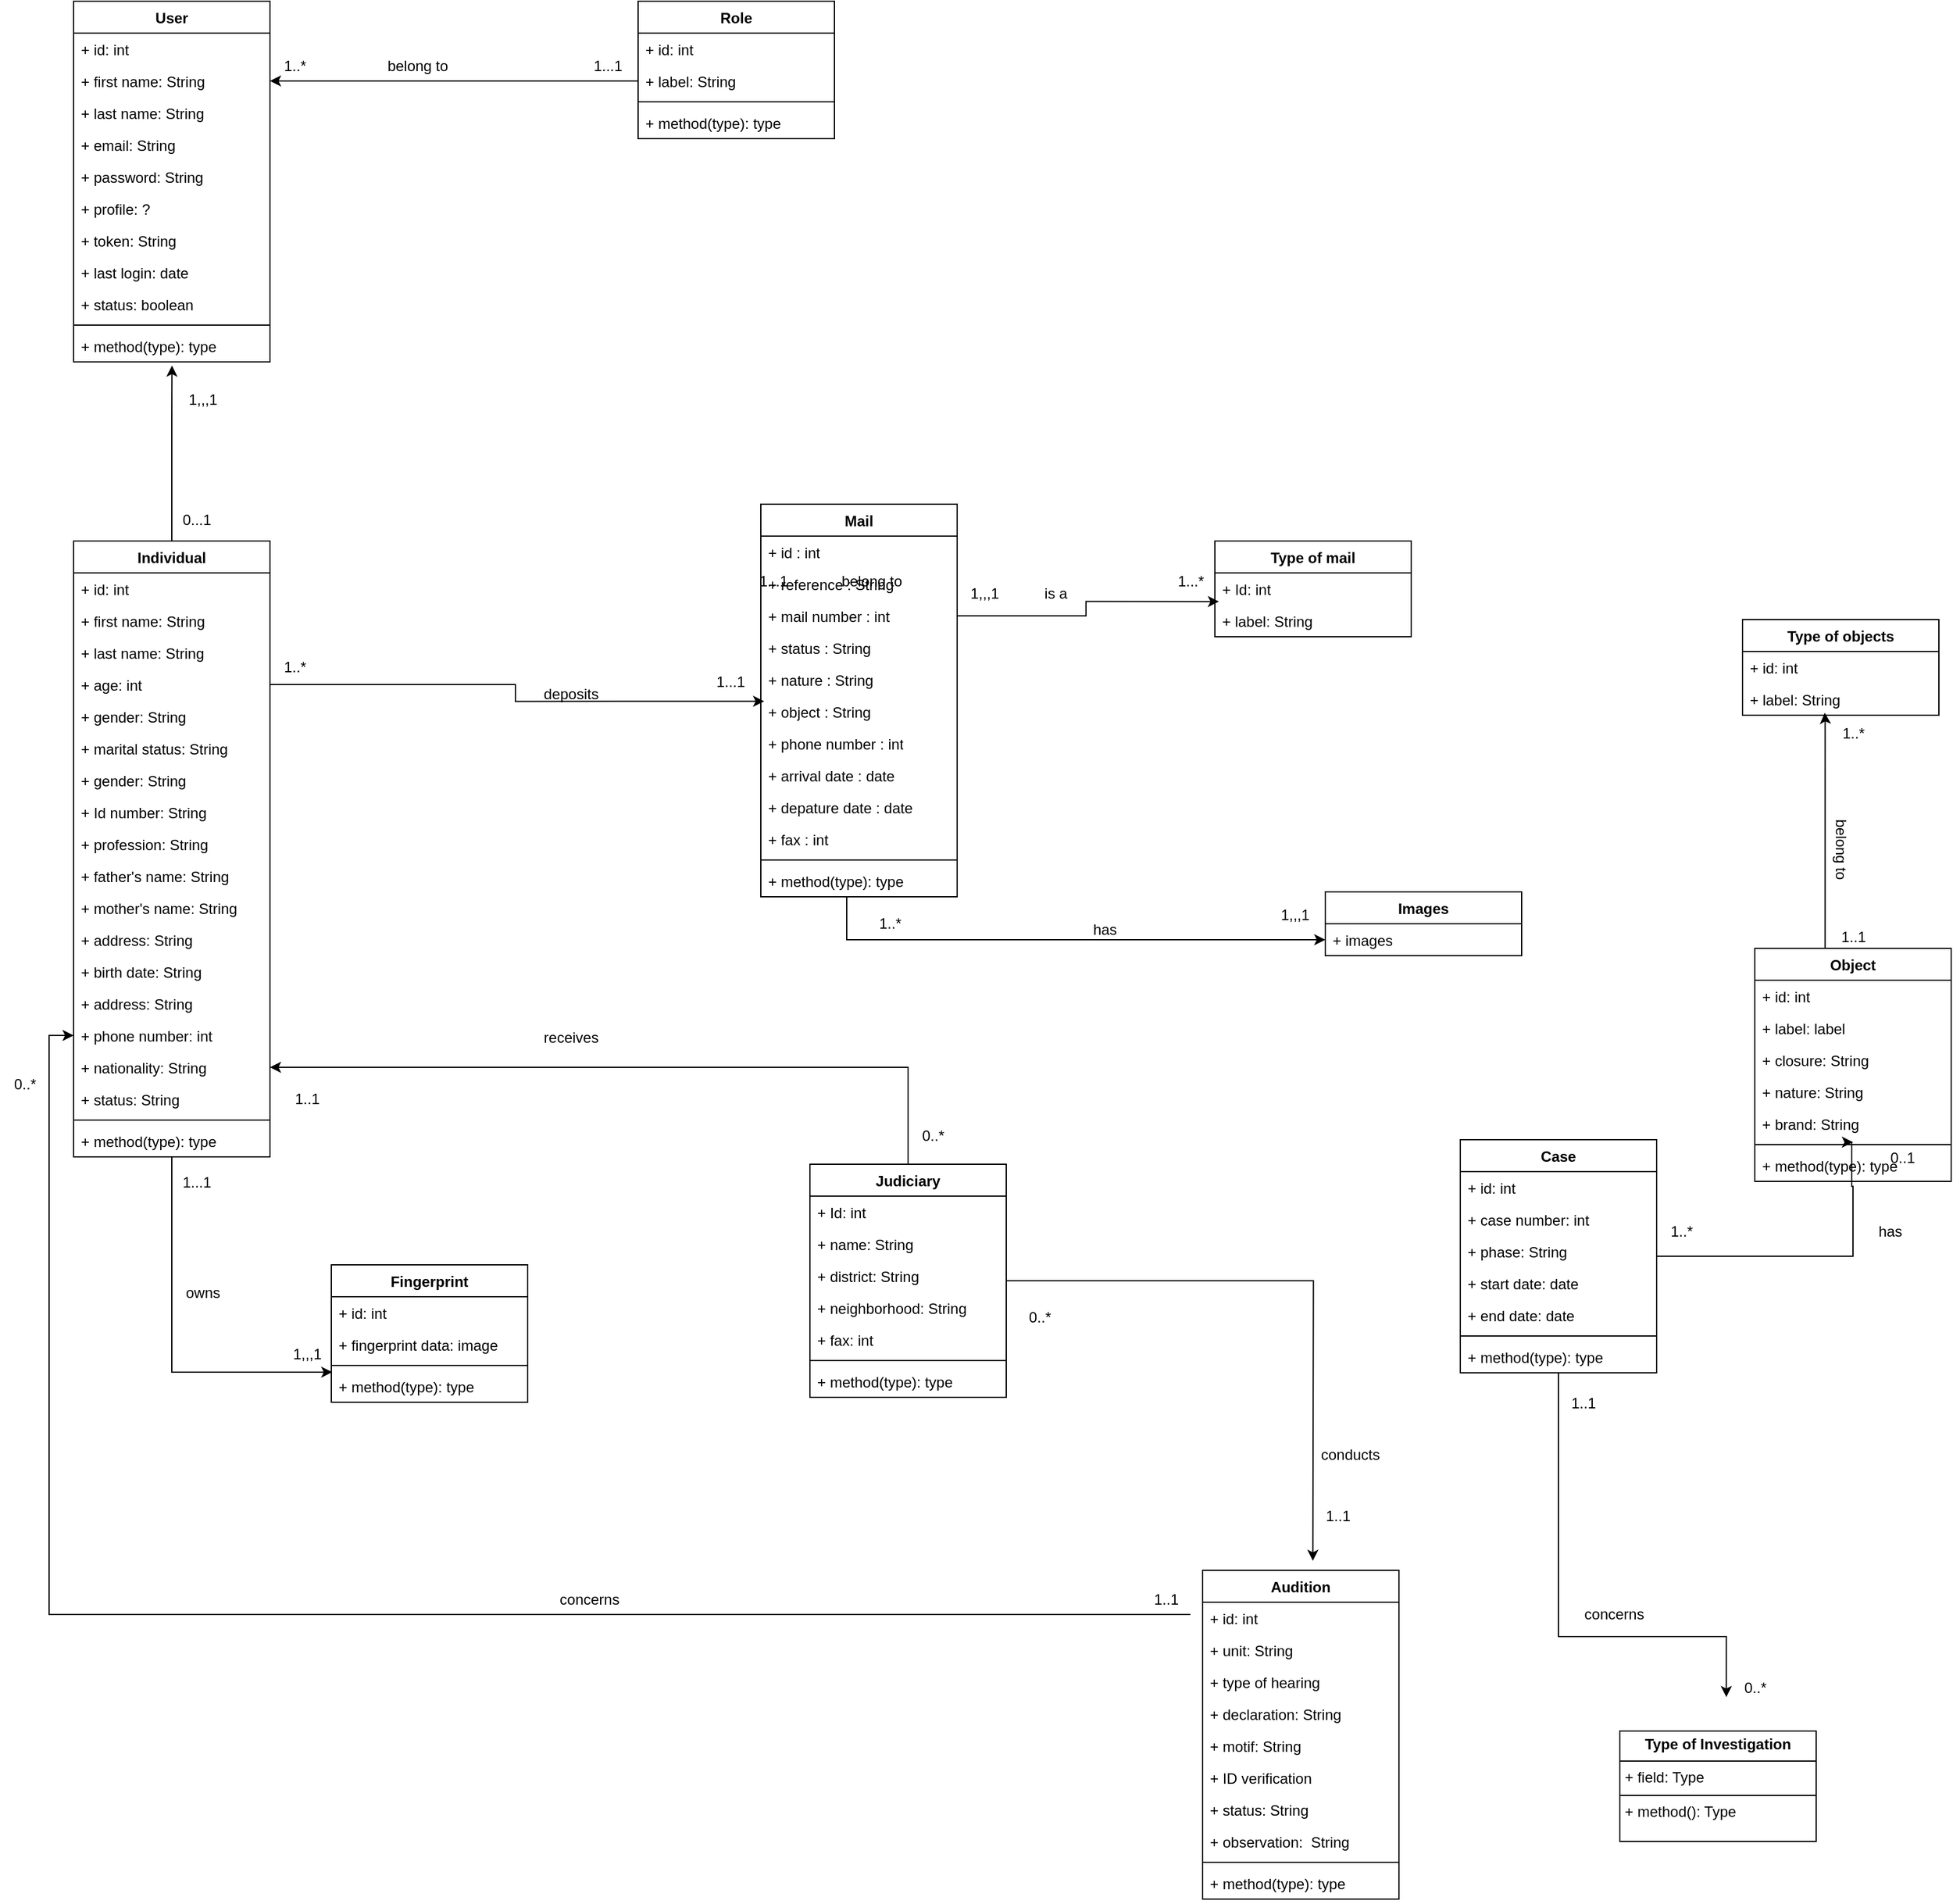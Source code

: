 <mxfile version="24.6.4" type="github" pages="2">
  <diagram name="Classdigram" id="vn9K8ugdKK19ClH5_ukw">
    <mxGraphModel dx="459" dy="1705" grid="1" gridSize="10" guides="1" tooltips="1" connect="1" arrows="1" fold="1" page="1" pageScale="1" pageWidth="827" pageHeight="1169" math="0" shadow="0">
      <root>
        <mxCell id="0" />
        <mxCell id="1" parent="0" />
        <mxCell id="R2N7xP3j_3x28MJ2ADYX-1" value="User" style="swimlane;fontStyle=1;align=center;verticalAlign=top;childLayout=stackLayout;horizontal=1;startSize=26;horizontalStack=0;resizeParent=1;resizeParentMax=0;resizeLast=0;collapsible=1;marginBottom=0;whiteSpace=wrap;html=1;" parent="1" vertex="1">
          <mxGeometry x="60" y="-110" width="160" height="294" as="geometry" />
        </mxCell>
        <mxCell id="R2N7xP3j_3x28MJ2ADYX-2" value="+ id: int" style="text;strokeColor=none;fillColor=none;align=left;verticalAlign=top;spacingLeft=4;spacingRight=4;overflow=hidden;rotatable=0;points=[[0,0.5],[1,0.5]];portConstraint=eastwest;whiteSpace=wrap;html=1;" parent="R2N7xP3j_3x28MJ2ADYX-1" vertex="1">
          <mxGeometry y="26" width="160" height="26" as="geometry" />
        </mxCell>
        <mxCell id="R2N7xP3j_3x28MJ2ADYX-14" value="+ first name: String" style="text;strokeColor=none;fillColor=none;align=left;verticalAlign=top;spacingLeft=4;spacingRight=4;overflow=hidden;rotatable=0;points=[[0,0.5],[1,0.5]];portConstraint=eastwest;whiteSpace=wrap;html=1;" parent="R2N7xP3j_3x28MJ2ADYX-1" vertex="1">
          <mxGeometry y="52" width="160" height="26" as="geometry" />
        </mxCell>
        <mxCell id="R2N7xP3j_3x28MJ2ADYX-13" value="+ last name: String" style="text;strokeColor=none;fillColor=none;align=left;verticalAlign=top;spacingLeft=4;spacingRight=4;overflow=hidden;rotatable=0;points=[[0,0.5],[1,0.5]];portConstraint=eastwest;whiteSpace=wrap;html=1;" parent="R2N7xP3j_3x28MJ2ADYX-1" vertex="1">
          <mxGeometry y="78" width="160" height="26" as="geometry" />
        </mxCell>
        <mxCell id="R2N7xP3j_3x28MJ2ADYX-17" value="+ email: String" style="text;strokeColor=none;fillColor=none;align=left;verticalAlign=top;spacingLeft=4;spacingRight=4;overflow=hidden;rotatable=0;points=[[0,0.5],[1,0.5]];portConstraint=eastwest;whiteSpace=wrap;html=1;" parent="R2N7xP3j_3x28MJ2ADYX-1" vertex="1">
          <mxGeometry y="104" width="160" height="26" as="geometry" />
        </mxCell>
        <mxCell id="R2N7xP3j_3x28MJ2ADYX-16" value="+ password: String" style="text;strokeColor=none;fillColor=none;align=left;verticalAlign=top;spacingLeft=4;spacingRight=4;overflow=hidden;rotatable=0;points=[[0,0.5],[1,0.5]];portConstraint=eastwest;whiteSpace=wrap;html=1;" parent="R2N7xP3j_3x28MJ2ADYX-1" vertex="1">
          <mxGeometry y="130" width="160" height="26" as="geometry" />
        </mxCell>
        <mxCell id="R2N7xP3j_3x28MJ2ADYX-15" value="+ profile: ?" style="text;strokeColor=none;fillColor=none;align=left;verticalAlign=top;spacingLeft=4;spacingRight=4;overflow=hidden;rotatable=0;points=[[0,0.5],[1,0.5]];portConstraint=eastwest;whiteSpace=wrap;html=1;" parent="R2N7xP3j_3x28MJ2ADYX-1" vertex="1">
          <mxGeometry y="156" width="160" height="26" as="geometry" />
        </mxCell>
        <mxCell id="R2N7xP3j_3x28MJ2ADYX-18" value="+ token: String" style="text;strokeColor=none;fillColor=none;align=left;verticalAlign=top;spacingLeft=4;spacingRight=4;overflow=hidden;rotatable=0;points=[[0,0.5],[1,0.5]];portConstraint=eastwest;whiteSpace=wrap;html=1;" parent="R2N7xP3j_3x28MJ2ADYX-1" vertex="1">
          <mxGeometry y="182" width="160" height="26" as="geometry" />
        </mxCell>
        <mxCell id="R2N7xP3j_3x28MJ2ADYX-20" value="+ last login: date" style="text;strokeColor=none;fillColor=none;align=left;verticalAlign=top;spacingLeft=4;spacingRight=4;overflow=hidden;rotatable=0;points=[[0,0.5],[1,0.5]];portConstraint=eastwest;whiteSpace=wrap;html=1;" parent="R2N7xP3j_3x28MJ2ADYX-1" vertex="1">
          <mxGeometry y="208" width="160" height="26" as="geometry" />
        </mxCell>
        <mxCell id="R2N7xP3j_3x28MJ2ADYX-19" value="+ status: boolean" style="text;strokeColor=none;fillColor=none;align=left;verticalAlign=top;spacingLeft=4;spacingRight=4;overflow=hidden;rotatable=0;points=[[0,0.5],[1,0.5]];portConstraint=eastwest;whiteSpace=wrap;html=1;" parent="R2N7xP3j_3x28MJ2ADYX-1" vertex="1">
          <mxGeometry y="234" width="160" height="26" as="geometry" />
        </mxCell>
        <mxCell id="R2N7xP3j_3x28MJ2ADYX-3" value="" style="line;strokeWidth=1;fillColor=none;align=left;verticalAlign=middle;spacingTop=-1;spacingLeft=3;spacingRight=3;rotatable=0;labelPosition=right;points=[];portConstraint=eastwest;strokeColor=inherit;" parent="R2N7xP3j_3x28MJ2ADYX-1" vertex="1">
          <mxGeometry y="260" width="160" height="8" as="geometry" />
        </mxCell>
        <mxCell id="R2N7xP3j_3x28MJ2ADYX-4" value="+ method(type): type" style="text;strokeColor=none;fillColor=none;align=left;verticalAlign=top;spacingLeft=4;spacingRight=4;overflow=hidden;rotatable=0;points=[[0,0.5],[1,0.5]];portConstraint=eastwest;whiteSpace=wrap;html=1;" parent="R2N7xP3j_3x28MJ2ADYX-1" vertex="1">
          <mxGeometry y="268" width="160" height="26" as="geometry" />
        </mxCell>
        <mxCell id="R2N7xP3j_3x28MJ2ADYX-5" value="Role" style="swimlane;fontStyle=1;align=center;verticalAlign=top;childLayout=stackLayout;horizontal=1;startSize=26;horizontalStack=0;resizeParent=1;resizeParentMax=0;resizeLast=0;collapsible=1;marginBottom=0;whiteSpace=wrap;html=1;" parent="1" vertex="1">
          <mxGeometry x="520" y="-110" width="160" height="112" as="geometry" />
        </mxCell>
        <mxCell id="R2N7xP3j_3x28MJ2ADYX-21" value="+ id: int" style="text;strokeColor=none;fillColor=none;align=left;verticalAlign=top;spacingLeft=4;spacingRight=4;overflow=hidden;rotatable=0;points=[[0,0.5],[1,0.5]];portConstraint=eastwest;whiteSpace=wrap;html=1;" parent="R2N7xP3j_3x28MJ2ADYX-5" vertex="1">
          <mxGeometry y="26" width="160" height="26" as="geometry" />
        </mxCell>
        <mxCell id="R2N7xP3j_3x28MJ2ADYX-6" value="+ label: String" style="text;strokeColor=none;fillColor=none;align=left;verticalAlign=top;spacingLeft=4;spacingRight=4;overflow=hidden;rotatable=0;points=[[0,0.5],[1,0.5]];portConstraint=eastwest;whiteSpace=wrap;html=1;" parent="R2N7xP3j_3x28MJ2ADYX-5" vertex="1">
          <mxGeometry y="52" width="160" height="26" as="geometry" />
        </mxCell>
        <mxCell id="R2N7xP3j_3x28MJ2ADYX-7" value="" style="line;strokeWidth=1;fillColor=none;align=left;verticalAlign=middle;spacingTop=-1;spacingLeft=3;spacingRight=3;rotatable=0;labelPosition=right;points=[];portConstraint=eastwest;strokeColor=inherit;" parent="R2N7xP3j_3x28MJ2ADYX-5" vertex="1">
          <mxGeometry y="78" width="160" height="8" as="geometry" />
        </mxCell>
        <mxCell id="R2N7xP3j_3x28MJ2ADYX-8" value="+ method(type): type" style="text;strokeColor=none;fillColor=none;align=left;verticalAlign=top;spacingLeft=4;spacingRight=4;overflow=hidden;rotatable=0;points=[[0,0.5],[1,0.5]];portConstraint=eastwest;whiteSpace=wrap;html=1;" parent="R2N7xP3j_3x28MJ2ADYX-5" vertex="1">
          <mxGeometry y="86" width="160" height="26" as="geometry" />
        </mxCell>
        <mxCell id="R2N7xP3j_3x28MJ2ADYX-9" value="Individual&lt;div&gt;&lt;br&gt;&lt;/div&gt;" style="swimlane;fontStyle=1;align=center;verticalAlign=top;childLayout=stackLayout;horizontal=1;startSize=26;horizontalStack=0;resizeParent=1;resizeParentMax=0;resizeLast=0;collapsible=1;marginBottom=0;whiteSpace=wrap;html=1;" parent="1" vertex="1">
          <mxGeometry x="60" y="330" width="160" height="502" as="geometry" />
        </mxCell>
        <mxCell id="R2N7xP3j_3x28MJ2ADYX-10" value="+ id: int" style="text;strokeColor=none;fillColor=none;align=left;verticalAlign=top;spacingLeft=4;spacingRight=4;overflow=hidden;rotatable=0;points=[[0,0.5],[1,0.5]];portConstraint=eastwest;whiteSpace=wrap;html=1;" parent="R2N7xP3j_3x28MJ2ADYX-9" vertex="1">
          <mxGeometry y="26" width="160" height="26" as="geometry" />
        </mxCell>
        <mxCell id="R2N7xP3j_3x28MJ2ADYX-27" value="+ first name: String" style="text;strokeColor=none;fillColor=none;align=left;verticalAlign=top;spacingLeft=4;spacingRight=4;overflow=hidden;rotatable=0;points=[[0,0.5],[1,0.5]];portConstraint=eastwest;whiteSpace=wrap;html=1;" parent="R2N7xP3j_3x28MJ2ADYX-9" vertex="1">
          <mxGeometry y="52" width="160" height="26" as="geometry" />
        </mxCell>
        <mxCell id="R2N7xP3j_3x28MJ2ADYX-26" value="+ last name: String" style="text;strokeColor=none;fillColor=none;align=left;verticalAlign=top;spacingLeft=4;spacingRight=4;overflow=hidden;rotatable=0;points=[[0,0.5],[1,0.5]];portConstraint=eastwest;whiteSpace=wrap;html=1;" parent="R2N7xP3j_3x28MJ2ADYX-9" vertex="1">
          <mxGeometry y="78" width="160" height="26" as="geometry" />
        </mxCell>
        <mxCell id="R2N7xP3j_3x28MJ2ADYX-30" value="+ age: int" style="text;strokeColor=none;fillColor=none;align=left;verticalAlign=top;spacingLeft=4;spacingRight=4;overflow=hidden;rotatable=0;points=[[0,0.5],[1,0.5]];portConstraint=eastwest;whiteSpace=wrap;html=1;" parent="R2N7xP3j_3x28MJ2ADYX-9" vertex="1">
          <mxGeometry y="104" width="160" height="26" as="geometry" />
        </mxCell>
        <mxCell id="R2N7xP3j_3x28MJ2ADYX-28" value="+ gender: String" style="text;strokeColor=none;fillColor=none;align=left;verticalAlign=top;spacingLeft=4;spacingRight=4;overflow=hidden;rotatable=0;points=[[0,0.5],[1,0.5]];portConstraint=eastwest;whiteSpace=wrap;html=1;" parent="R2N7xP3j_3x28MJ2ADYX-9" vertex="1">
          <mxGeometry y="130" width="160" height="26" as="geometry" />
        </mxCell>
        <mxCell id="R2N7xP3j_3x28MJ2ADYX-29" value="+ marital status: String" style="text;strokeColor=none;fillColor=none;align=left;verticalAlign=top;spacingLeft=4;spacingRight=4;overflow=hidden;rotatable=0;points=[[0,0.5],[1,0.5]];portConstraint=eastwest;whiteSpace=wrap;html=1;" parent="R2N7xP3j_3x28MJ2ADYX-9" vertex="1">
          <mxGeometry y="156" width="160" height="26" as="geometry" />
        </mxCell>
        <mxCell id="R2N7xP3j_3x28MJ2ADYX-32" value="+ gender: String" style="text;strokeColor=none;fillColor=none;align=left;verticalAlign=top;spacingLeft=4;spacingRight=4;overflow=hidden;rotatable=0;points=[[0,0.5],[1,0.5]];portConstraint=eastwest;whiteSpace=wrap;html=1;" parent="R2N7xP3j_3x28MJ2ADYX-9" vertex="1">
          <mxGeometry y="182" width="160" height="26" as="geometry" />
        </mxCell>
        <mxCell id="R2N7xP3j_3x28MJ2ADYX-33" value="+ Id number: String" style="text;strokeColor=none;fillColor=none;align=left;verticalAlign=top;spacingLeft=4;spacingRight=4;overflow=hidden;rotatable=0;points=[[0,0.5],[1,0.5]];portConstraint=eastwest;whiteSpace=wrap;html=1;" parent="R2N7xP3j_3x28MJ2ADYX-9" vertex="1">
          <mxGeometry y="208" width="160" height="26" as="geometry" />
        </mxCell>
        <mxCell id="R2N7xP3j_3x28MJ2ADYX-31" value="+ profession: String" style="text;strokeColor=none;fillColor=none;align=left;verticalAlign=top;spacingLeft=4;spacingRight=4;overflow=hidden;rotatable=0;points=[[0,0.5],[1,0.5]];portConstraint=eastwest;whiteSpace=wrap;html=1;" parent="R2N7xP3j_3x28MJ2ADYX-9" vertex="1">
          <mxGeometry y="234" width="160" height="26" as="geometry" />
        </mxCell>
        <mxCell id="R2N7xP3j_3x28MJ2ADYX-34" value="+ father&#39;s name: String" style="text;strokeColor=none;fillColor=none;align=left;verticalAlign=top;spacingLeft=4;spacingRight=4;overflow=hidden;rotatable=0;points=[[0,0.5],[1,0.5]];portConstraint=eastwest;whiteSpace=wrap;html=1;" parent="R2N7xP3j_3x28MJ2ADYX-9" vertex="1">
          <mxGeometry y="260" width="160" height="26" as="geometry" />
        </mxCell>
        <mxCell id="R2N7xP3j_3x28MJ2ADYX-38" value="+ mother&#39;s name: String" style="text;strokeColor=none;fillColor=none;align=left;verticalAlign=top;spacingLeft=4;spacingRight=4;overflow=hidden;rotatable=0;points=[[0,0.5],[1,0.5]];portConstraint=eastwest;whiteSpace=wrap;html=1;" parent="R2N7xP3j_3x28MJ2ADYX-9" vertex="1">
          <mxGeometry y="286" width="160" height="26" as="geometry" />
        </mxCell>
        <mxCell id="R2N7xP3j_3x28MJ2ADYX-37" value="+ address: String" style="text;strokeColor=none;fillColor=none;align=left;verticalAlign=top;spacingLeft=4;spacingRight=4;overflow=hidden;rotatable=0;points=[[0,0.5],[1,0.5]];portConstraint=eastwest;whiteSpace=wrap;html=1;" parent="R2N7xP3j_3x28MJ2ADYX-9" vertex="1">
          <mxGeometry y="312" width="160" height="26" as="geometry" />
        </mxCell>
        <mxCell id="R2N7xP3j_3x28MJ2ADYX-36" value="+ birth date: String" style="text;strokeColor=none;fillColor=none;align=left;verticalAlign=top;spacingLeft=4;spacingRight=4;overflow=hidden;rotatable=0;points=[[0,0.5],[1,0.5]];portConstraint=eastwest;whiteSpace=wrap;html=1;" parent="R2N7xP3j_3x28MJ2ADYX-9" vertex="1">
          <mxGeometry y="338" width="160" height="26" as="geometry" />
        </mxCell>
        <mxCell id="R2N7xP3j_3x28MJ2ADYX-40" value="+ address: String" style="text;strokeColor=none;fillColor=none;align=left;verticalAlign=top;spacingLeft=4;spacingRight=4;overflow=hidden;rotatable=0;points=[[0,0.5],[1,0.5]];portConstraint=eastwest;whiteSpace=wrap;html=1;" parent="R2N7xP3j_3x28MJ2ADYX-9" vertex="1">
          <mxGeometry y="364" width="160" height="26" as="geometry" />
        </mxCell>
        <mxCell id="R2N7xP3j_3x28MJ2ADYX-41" value="+ phone number: int" style="text;strokeColor=none;fillColor=none;align=left;verticalAlign=top;spacingLeft=4;spacingRight=4;overflow=hidden;rotatable=0;points=[[0,0.5],[1,0.5]];portConstraint=eastwest;whiteSpace=wrap;html=1;" parent="R2N7xP3j_3x28MJ2ADYX-9" vertex="1">
          <mxGeometry y="390" width="160" height="26" as="geometry" />
        </mxCell>
        <mxCell id="R2N7xP3j_3x28MJ2ADYX-39" value="+ nationality: String" style="text;strokeColor=none;fillColor=none;align=left;verticalAlign=top;spacingLeft=4;spacingRight=4;overflow=hidden;rotatable=0;points=[[0,0.5],[1,0.5]];portConstraint=eastwest;whiteSpace=wrap;html=1;" parent="R2N7xP3j_3x28MJ2ADYX-9" vertex="1">
          <mxGeometry y="416" width="160" height="26" as="geometry" />
        </mxCell>
        <mxCell id="R2N7xP3j_3x28MJ2ADYX-35" value="+ status: String" style="text;strokeColor=none;fillColor=none;align=left;verticalAlign=top;spacingLeft=4;spacingRight=4;overflow=hidden;rotatable=0;points=[[0,0.5],[1,0.5]];portConstraint=eastwest;whiteSpace=wrap;html=1;" parent="R2N7xP3j_3x28MJ2ADYX-9" vertex="1">
          <mxGeometry y="442" width="160" height="26" as="geometry" />
        </mxCell>
        <mxCell id="R2N7xP3j_3x28MJ2ADYX-11" value="" style="line;strokeWidth=1;fillColor=none;align=left;verticalAlign=middle;spacingTop=-1;spacingLeft=3;spacingRight=3;rotatable=0;labelPosition=right;points=[];portConstraint=eastwest;strokeColor=inherit;" parent="R2N7xP3j_3x28MJ2ADYX-9" vertex="1">
          <mxGeometry y="468" width="160" height="8" as="geometry" />
        </mxCell>
        <mxCell id="R2N7xP3j_3x28MJ2ADYX-12" value="+ method(type): type" style="text;strokeColor=none;fillColor=none;align=left;verticalAlign=top;spacingLeft=4;spacingRight=4;overflow=hidden;rotatable=0;points=[[0,0.5],[1,0.5]];portConstraint=eastwest;whiteSpace=wrap;html=1;" parent="R2N7xP3j_3x28MJ2ADYX-9" vertex="1">
          <mxGeometry y="476" width="160" height="26" as="geometry" />
        </mxCell>
        <mxCell id="R2N7xP3j_3x28MJ2ADYX-22" style="edgeStyle=orthogonalEdgeStyle;rounded=0;orthogonalLoop=1;jettySize=auto;html=1;" parent="1" source="R2N7xP3j_3x28MJ2ADYX-6" target="R2N7xP3j_3x28MJ2ADYX-14" edge="1">
          <mxGeometry relative="1" as="geometry">
            <mxPoint x="230" y="-47" as="targetPoint" />
          </mxGeometry>
        </mxCell>
        <mxCell id="R2N7xP3j_3x28MJ2ADYX-23" value="1..*" style="text;html=1;align=center;verticalAlign=middle;resizable=0;points=[];autosize=1;strokeColor=none;fillColor=none;" parent="1" vertex="1">
          <mxGeometry x="220" y="-72" width="40" height="30" as="geometry" />
        </mxCell>
        <mxCell id="R2N7xP3j_3x28MJ2ADYX-24" value="1...1" style="text;html=1;align=center;verticalAlign=middle;resizable=0;points=[];autosize=1;strokeColor=none;fillColor=none;" parent="1" vertex="1">
          <mxGeometry x="470" y="-72" width="50" height="30" as="geometry" />
        </mxCell>
        <mxCell id="R2N7xP3j_3x28MJ2ADYX-42" value="Fingerprint" style="swimlane;fontStyle=1;align=center;verticalAlign=top;childLayout=stackLayout;horizontal=1;startSize=26;horizontalStack=0;resizeParent=1;resizeParentMax=0;resizeLast=0;collapsible=1;marginBottom=0;whiteSpace=wrap;html=1;" parent="1" vertex="1">
          <mxGeometry x="270" y="920" width="160" height="112" as="geometry" />
        </mxCell>
        <mxCell id="R2N7xP3j_3x28MJ2ADYX-43" value="+ id: int" style="text;strokeColor=none;fillColor=none;align=left;verticalAlign=top;spacingLeft=4;spacingRight=4;overflow=hidden;rotatable=0;points=[[0,0.5],[1,0.5]];portConstraint=eastwest;whiteSpace=wrap;html=1;" parent="R2N7xP3j_3x28MJ2ADYX-42" vertex="1">
          <mxGeometry y="26" width="160" height="26" as="geometry" />
        </mxCell>
        <mxCell id="R2N7xP3j_3x28MJ2ADYX-50" value="+ fingerprint data: image&amp;nbsp;" style="text;strokeColor=none;fillColor=none;align=left;verticalAlign=top;spacingLeft=4;spacingRight=4;overflow=hidden;rotatable=0;points=[[0,0.5],[1,0.5]];portConstraint=eastwest;whiteSpace=wrap;html=1;" parent="R2N7xP3j_3x28MJ2ADYX-42" vertex="1">
          <mxGeometry y="52" width="160" height="26" as="geometry" />
        </mxCell>
        <mxCell id="R2N7xP3j_3x28MJ2ADYX-44" value="" style="line;strokeWidth=1;fillColor=none;align=left;verticalAlign=middle;spacingTop=-1;spacingLeft=3;spacingRight=3;rotatable=0;labelPosition=right;points=[];portConstraint=eastwest;strokeColor=inherit;" parent="R2N7xP3j_3x28MJ2ADYX-42" vertex="1">
          <mxGeometry y="78" width="160" height="8" as="geometry" />
        </mxCell>
        <mxCell id="R2N7xP3j_3x28MJ2ADYX-45" value="+ method(type): type" style="text;strokeColor=none;fillColor=none;align=left;verticalAlign=top;spacingLeft=4;spacingRight=4;overflow=hidden;rotatable=0;points=[[0,0.5],[1,0.5]];portConstraint=eastwest;whiteSpace=wrap;html=1;" parent="R2N7xP3j_3x28MJ2ADYX-42" vertex="1">
          <mxGeometry y="86" width="160" height="26" as="geometry" />
        </mxCell>
        <mxCell id="R2N7xP3j_3x28MJ2ADYX-46" value="Type of mail" style="swimlane;fontStyle=1;align=center;verticalAlign=top;childLayout=stackLayout;horizontal=1;startSize=26;horizontalStack=0;resizeParent=1;resizeParentMax=0;resizeLast=0;collapsible=1;marginBottom=0;whiteSpace=wrap;html=1;" parent="1" vertex="1">
          <mxGeometry x="990" y="330" width="160" height="78" as="geometry" />
        </mxCell>
        <mxCell id="R2N7xP3j_3x28MJ2ADYX-47" value="+ Id: int" style="text;strokeColor=none;fillColor=none;align=left;verticalAlign=top;spacingLeft=4;spacingRight=4;overflow=hidden;rotatable=0;points=[[0,0.5],[1,0.5]];portConstraint=eastwest;whiteSpace=wrap;html=1;" parent="R2N7xP3j_3x28MJ2ADYX-46" vertex="1">
          <mxGeometry y="26" width="160" height="26" as="geometry" />
        </mxCell>
        <mxCell id="R2N7xP3j_3x28MJ2ADYX-51" value="+ label: String" style="text;strokeColor=none;fillColor=none;align=left;verticalAlign=top;spacingLeft=4;spacingRight=4;overflow=hidden;rotatable=0;points=[[0,0.5],[1,0.5]];portConstraint=eastwest;whiteSpace=wrap;html=1;" parent="R2N7xP3j_3x28MJ2ADYX-46" vertex="1">
          <mxGeometry y="52" width="160" height="26" as="geometry" />
        </mxCell>
        <mxCell id="-MBzmFut7ocBN49-wd0r-25" style="edgeStyle=orthogonalEdgeStyle;rounded=0;orthogonalLoop=1;jettySize=auto;html=1;entryX=1;entryY=0.5;entryDx=0;entryDy=0;" edge="1" parent="1" source="R2N7xP3j_3x28MJ2ADYX-52" target="R2N7xP3j_3x28MJ2ADYX-39">
          <mxGeometry relative="1" as="geometry" />
        </mxCell>
        <mxCell id="R2N7xP3j_3x28MJ2ADYX-52" value="Judiciary" style="swimlane;fontStyle=1;align=center;verticalAlign=top;childLayout=stackLayout;horizontal=1;startSize=26;horizontalStack=0;resizeParent=1;resizeParentMax=0;resizeLast=0;collapsible=1;marginBottom=0;whiteSpace=wrap;html=1;" parent="1" vertex="1">
          <mxGeometry x="660" y="838" width="160" height="190" as="geometry" />
        </mxCell>
        <mxCell id="R2N7xP3j_3x28MJ2ADYX-56" value="+ Id: int" style="text;strokeColor=none;fillColor=none;align=left;verticalAlign=top;spacingLeft=4;spacingRight=4;overflow=hidden;rotatable=0;points=[[0,0.5],[1,0.5]];portConstraint=eastwest;whiteSpace=wrap;html=1;" parent="R2N7xP3j_3x28MJ2ADYX-52" vertex="1">
          <mxGeometry y="26" width="160" height="26" as="geometry" />
        </mxCell>
        <mxCell id="R2N7xP3j_3x28MJ2ADYX-53" value="+ name: String" style="text;strokeColor=none;fillColor=none;align=left;verticalAlign=top;spacingLeft=4;spacingRight=4;overflow=hidden;rotatable=0;points=[[0,0.5],[1,0.5]];portConstraint=eastwest;whiteSpace=wrap;html=1;" parent="R2N7xP3j_3x28MJ2ADYX-52" vertex="1">
          <mxGeometry y="52" width="160" height="26" as="geometry" />
        </mxCell>
        <mxCell id="R2N7xP3j_3x28MJ2ADYX-58" value="+ district: String" style="text;strokeColor=none;fillColor=none;align=left;verticalAlign=top;spacingLeft=4;spacingRight=4;overflow=hidden;rotatable=0;points=[[0,0.5],[1,0.5]];portConstraint=eastwest;whiteSpace=wrap;html=1;" parent="R2N7xP3j_3x28MJ2ADYX-52" vertex="1">
          <mxGeometry y="78" width="160" height="26" as="geometry" />
        </mxCell>
        <mxCell id="R2N7xP3j_3x28MJ2ADYX-57" value="+ neighborhood: String" style="text;strokeColor=none;fillColor=none;align=left;verticalAlign=top;spacingLeft=4;spacingRight=4;overflow=hidden;rotatable=0;points=[[0,0.5],[1,0.5]];portConstraint=eastwest;whiteSpace=wrap;html=1;" parent="R2N7xP3j_3x28MJ2ADYX-52" vertex="1">
          <mxGeometry y="104" width="160" height="26" as="geometry" />
        </mxCell>
        <mxCell id="R2N7xP3j_3x28MJ2ADYX-59" value="+ fax: int" style="text;strokeColor=none;fillColor=none;align=left;verticalAlign=top;spacingLeft=4;spacingRight=4;overflow=hidden;rotatable=0;points=[[0,0.5],[1,0.5]];portConstraint=eastwest;whiteSpace=wrap;html=1;" parent="R2N7xP3j_3x28MJ2ADYX-52" vertex="1">
          <mxGeometry y="130" width="160" height="26" as="geometry" />
        </mxCell>
        <mxCell id="R2N7xP3j_3x28MJ2ADYX-54" value="" style="line;strokeWidth=1;fillColor=none;align=left;verticalAlign=middle;spacingTop=-1;spacingLeft=3;spacingRight=3;rotatable=0;labelPosition=right;points=[];portConstraint=eastwest;strokeColor=inherit;" parent="R2N7xP3j_3x28MJ2ADYX-52" vertex="1">
          <mxGeometry y="156" width="160" height="8" as="geometry" />
        </mxCell>
        <mxCell id="R2N7xP3j_3x28MJ2ADYX-55" value="+ method(type): type" style="text;strokeColor=none;fillColor=none;align=left;verticalAlign=top;spacingLeft=4;spacingRight=4;overflow=hidden;rotatable=0;points=[[0,0.5],[1,0.5]];portConstraint=eastwest;whiteSpace=wrap;html=1;" parent="R2N7xP3j_3x28MJ2ADYX-52" vertex="1">
          <mxGeometry y="164" width="160" height="26" as="geometry" />
        </mxCell>
        <mxCell id="-MBzmFut7ocBN49-wd0r-30" style="edgeStyle=orthogonalEdgeStyle;rounded=0;orthogonalLoop=1;jettySize=auto;html=1;" edge="1" parent="1" source="R2N7xP3j_3x28MJ2ADYX-60">
          <mxGeometry relative="1" as="geometry">
            <mxPoint x="1510" y="820" as="targetPoint" />
            <Array as="points">
              <mxPoint x="1510" y="913" />
              <mxPoint x="1510" y="856" />
              <mxPoint x="1509" y="856" />
            </Array>
          </mxGeometry>
        </mxCell>
        <mxCell id="-MBzmFut7ocBN49-wd0r-40" style="edgeStyle=orthogonalEdgeStyle;rounded=0;orthogonalLoop=1;jettySize=auto;html=1;entryX=-0.081;entryY=0.744;entryDx=0;entryDy=0;entryPerimeter=0;" edge="1" parent="1" source="R2N7xP3j_3x28MJ2ADYX-60" target="-MBzmFut7ocBN49-wd0r-44">
          <mxGeometry relative="1" as="geometry">
            <Array as="points">
              <mxPoint x="1270" y="1223" />
              <mxPoint x="1407" y="1223" />
            </Array>
          </mxGeometry>
        </mxCell>
        <mxCell id="R2N7xP3j_3x28MJ2ADYX-60" value="Case" style="swimlane;fontStyle=1;align=center;verticalAlign=top;childLayout=stackLayout;horizontal=1;startSize=26;horizontalStack=0;resizeParent=1;resizeParentMax=0;resizeLast=0;collapsible=1;marginBottom=0;whiteSpace=wrap;html=1;" parent="1" vertex="1">
          <mxGeometry x="1190" y="818" width="160" height="190" as="geometry" />
        </mxCell>
        <mxCell id="R2N7xP3j_3x28MJ2ADYX-61" value="+ id: int" style="text;strokeColor=none;fillColor=none;align=left;verticalAlign=top;spacingLeft=4;spacingRight=4;overflow=hidden;rotatable=0;points=[[0,0.5],[1,0.5]];portConstraint=eastwest;whiteSpace=wrap;html=1;" parent="R2N7xP3j_3x28MJ2ADYX-60" vertex="1">
          <mxGeometry y="26" width="160" height="26" as="geometry" />
        </mxCell>
        <mxCell id="R2N7xP3j_3x28MJ2ADYX-72" value="+ case number: int" style="text;strokeColor=none;fillColor=none;align=left;verticalAlign=top;spacingLeft=4;spacingRight=4;overflow=hidden;rotatable=0;points=[[0,0.5],[1,0.5]];portConstraint=eastwest;whiteSpace=wrap;html=1;" parent="R2N7xP3j_3x28MJ2ADYX-60" vertex="1">
          <mxGeometry y="52" width="160" height="26" as="geometry" />
        </mxCell>
        <mxCell id="R2N7xP3j_3x28MJ2ADYX-64" value="+ phase: String" style="text;strokeColor=none;fillColor=none;align=left;verticalAlign=top;spacingLeft=4;spacingRight=4;overflow=hidden;rotatable=0;points=[[0,0.5],[1,0.5]];portConstraint=eastwest;whiteSpace=wrap;html=1;" parent="R2N7xP3j_3x28MJ2ADYX-60" vertex="1">
          <mxGeometry y="78" width="160" height="26" as="geometry" />
        </mxCell>
        <mxCell id="R2N7xP3j_3x28MJ2ADYX-65" value="+ start date: date" style="text;strokeColor=none;fillColor=none;align=left;verticalAlign=top;spacingLeft=4;spacingRight=4;overflow=hidden;rotatable=0;points=[[0,0.5],[1,0.5]];portConstraint=eastwest;whiteSpace=wrap;html=1;" parent="R2N7xP3j_3x28MJ2ADYX-60" vertex="1">
          <mxGeometry y="104" width="160" height="26" as="geometry" />
        </mxCell>
        <mxCell id="R2N7xP3j_3x28MJ2ADYX-73" value="+ end date: date" style="text;strokeColor=none;fillColor=none;align=left;verticalAlign=top;spacingLeft=4;spacingRight=4;overflow=hidden;rotatable=0;points=[[0,0.5],[1,0.5]];portConstraint=eastwest;whiteSpace=wrap;html=1;" parent="R2N7xP3j_3x28MJ2ADYX-60" vertex="1">
          <mxGeometry y="130" width="160" height="26" as="geometry" />
        </mxCell>
        <mxCell id="R2N7xP3j_3x28MJ2ADYX-62" value="" style="line;strokeWidth=1;fillColor=none;align=left;verticalAlign=middle;spacingTop=-1;spacingLeft=3;spacingRight=3;rotatable=0;labelPosition=right;points=[];portConstraint=eastwest;strokeColor=inherit;" parent="R2N7xP3j_3x28MJ2ADYX-60" vertex="1">
          <mxGeometry y="156" width="160" height="8" as="geometry" />
        </mxCell>
        <mxCell id="R2N7xP3j_3x28MJ2ADYX-63" value="+ method(type): type" style="text;strokeColor=none;fillColor=none;align=left;verticalAlign=top;spacingLeft=4;spacingRight=4;overflow=hidden;rotatable=0;points=[[0,0.5],[1,0.5]];portConstraint=eastwest;whiteSpace=wrap;html=1;" parent="R2N7xP3j_3x28MJ2ADYX-60" vertex="1">
          <mxGeometry y="164" width="160" height="26" as="geometry" />
        </mxCell>
        <mxCell id="-MBzmFut7ocBN49-wd0r-10" style="edgeStyle=orthogonalEdgeStyle;rounded=0;orthogonalLoop=1;jettySize=auto;html=1;entryX=0;entryY=0.5;entryDx=0;entryDy=0;" edge="1" parent="1" source="R2N7xP3j_3x28MJ2ADYX-77" target="-OZkVkLgjQ3rGymfcx1w-19">
          <mxGeometry relative="1" as="geometry">
            <mxPoint x="674.999" y="641.78" as="sourcePoint" />
            <mxPoint x="1055.74" y="664.222" as="targetPoint" />
            <Array as="points">
              <mxPoint x="690" y="655" />
            </Array>
          </mxGeometry>
        </mxCell>
        <mxCell id="R2N7xP3j_3x28MJ2ADYX-74" value="Mail" style="swimlane;fontStyle=1;align=center;verticalAlign=top;childLayout=stackLayout;horizontal=1;startSize=26;horizontalStack=0;resizeParent=1;resizeParentMax=0;resizeLast=0;collapsible=1;marginBottom=0;whiteSpace=wrap;html=1;" parent="1" vertex="1">
          <mxGeometry x="620" y="300" width="160" height="320" as="geometry" />
        </mxCell>
        <mxCell id="R2N7xP3j_3x28MJ2ADYX-75" value="+ id : int" style="text;strokeColor=none;fillColor=none;align=left;verticalAlign=top;spacingLeft=4;spacingRight=4;overflow=hidden;rotatable=0;points=[[0,0.5],[1,0.5]];portConstraint=eastwest;whiteSpace=wrap;html=1;" parent="R2N7xP3j_3x28MJ2ADYX-74" vertex="1">
          <mxGeometry y="26" width="160" height="26" as="geometry" />
        </mxCell>
        <mxCell id="R2N7xP3j_3x28MJ2ADYX-78" value="+ reference : String" style="text;strokeColor=none;fillColor=none;align=left;verticalAlign=top;spacingLeft=4;spacingRight=4;overflow=hidden;rotatable=0;points=[[0,0.5],[1,0.5]];portConstraint=eastwest;whiteSpace=wrap;html=1;" parent="R2N7xP3j_3x28MJ2ADYX-74" vertex="1">
          <mxGeometry y="52" width="160" height="26" as="geometry" />
        </mxCell>
        <mxCell id="R2N7xP3j_3x28MJ2ADYX-79" value="+ mail number : int" style="text;strokeColor=none;fillColor=none;align=left;verticalAlign=top;spacingLeft=4;spacingRight=4;overflow=hidden;rotatable=0;points=[[0,0.5],[1,0.5]];portConstraint=eastwest;whiteSpace=wrap;html=1;" parent="R2N7xP3j_3x28MJ2ADYX-74" vertex="1">
          <mxGeometry y="78" width="160" height="26" as="geometry" />
        </mxCell>
        <mxCell id="R2N7xP3j_3x28MJ2ADYX-82" value="+ status : String" style="text;strokeColor=none;fillColor=none;align=left;verticalAlign=top;spacingLeft=4;spacingRight=4;overflow=hidden;rotatable=0;points=[[0,0.5],[1,0.5]];portConstraint=eastwest;whiteSpace=wrap;html=1;" parent="R2N7xP3j_3x28MJ2ADYX-74" vertex="1">
          <mxGeometry y="104" width="160" height="26" as="geometry" />
        </mxCell>
        <mxCell id="R2N7xP3j_3x28MJ2ADYX-81" value="+ nature : String" style="text;strokeColor=none;fillColor=none;align=left;verticalAlign=top;spacingLeft=4;spacingRight=4;overflow=hidden;rotatable=0;points=[[0,0.5],[1,0.5]];portConstraint=eastwest;whiteSpace=wrap;html=1;" parent="R2N7xP3j_3x28MJ2ADYX-74" vertex="1">
          <mxGeometry y="130" width="160" height="26" as="geometry" />
        </mxCell>
        <mxCell id="R2N7xP3j_3x28MJ2ADYX-80" value="+ object : String" style="text;strokeColor=none;fillColor=none;align=left;verticalAlign=top;spacingLeft=4;spacingRight=4;overflow=hidden;rotatable=0;points=[[0,0.5],[1,0.5]];portConstraint=eastwest;whiteSpace=wrap;html=1;" parent="R2N7xP3j_3x28MJ2ADYX-74" vertex="1">
          <mxGeometry y="156" width="160" height="26" as="geometry" />
        </mxCell>
        <mxCell id="R2N7xP3j_3x28MJ2ADYX-85" value="+ phone number : int" style="text;strokeColor=none;fillColor=none;align=left;verticalAlign=top;spacingLeft=4;spacingRight=4;overflow=hidden;rotatable=0;points=[[0,0.5],[1,0.5]];portConstraint=eastwest;whiteSpace=wrap;html=1;" parent="R2N7xP3j_3x28MJ2ADYX-74" vertex="1">
          <mxGeometry y="182" width="160" height="26" as="geometry" />
        </mxCell>
        <mxCell id="R2N7xP3j_3x28MJ2ADYX-83" value="+ arrival date : date" style="text;strokeColor=none;fillColor=none;align=left;verticalAlign=top;spacingLeft=4;spacingRight=4;overflow=hidden;rotatable=0;points=[[0,0.5],[1,0.5]];portConstraint=eastwest;whiteSpace=wrap;html=1;" parent="R2N7xP3j_3x28MJ2ADYX-74" vertex="1">
          <mxGeometry y="208" width="160" height="26" as="geometry" />
        </mxCell>
        <mxCell id="R2N7xP3j_3x28MJ2ADYX-84" value="+ depature date : date" style="text;strokeColor=none;fillColor=none;align=left;verticalAlign=top;spacingLeft=4;spacingRight=4;overflow=hidden;rotatable=0;points=[[0,0.5],[1,0.5]];portConstraint=eastwest;whiteSpace=wrap;html=1;" parent="R2N7xP3j_3x28MJ2ADYX-74" vertex="1">
          <mxGeometry y="234" width="160" height="26" as="geometry" />
        </mxCell>
        <mxCell id="R2N7xP3j_3x28MJ2ADYX-86" value="+ fax : int" style="text;strokeColor=none;fillColor=none;align=left;verticalAlign=top;spacingLeft=4;spacingRight=4;overflow=hidden;rotatable=0;points=[[0,0.5],[1,0.5]];portConstraint=eastwest;whiteSpace=wrap;html=1;" parent="R2N7xP3j_3x28MJ2ADYX-74" vertex="1">
          <mxGeometry y="260" width="160" height="26" as="geometry" />
        </mxCell>
        <mxCell id="R2N7xP3j_3x28MJ2ADYX-76" value="" style="line;strokeWidth=1;fillColor=none;align=left;verticalAlign=middle;spacingTop=-1;spacingLeft=3;spacingRight=3;rotatable=0;labelPosition=right;points=[];portConstraint=eastwest;strokeColor=inherit;" parent="R2N7xP3j_3x28MJ2ADYX-74" vertex="1">
          <mxGeometry y="286" width="160" height="8" as="geometry" />
        </mxCell>
        <mxCell id="R2N7xP3j_3x28MJ2ADYX-77" value="+ method(type): type" style="text;strokeColor=none;fillColor=none;align=left;verticalAlign=top;spacingLeft=4;spacingRight=4;overflow=hidden;rotatable=0;points=[[0,0.5],[1,0.5]];portConstraint=eastwest;whiteSpace=wrap;html=1;" parent="R2N7xP3j_3x28MJ2ADYX-74" vertex="1">
          <mxGeometry y="294" width="160" height="26" as="geometry" />
        </mxCell>
        <mxCell id="R2N7xP3j_3x28MJ2ADYX-87" style="edgeStyle=orthogonalEdgeStyle;rounded=0;orthogonalLoop=1;jettySize=auto;html=1;entryX=0.017;entryY=0.179;entryDx=0;entryDy=0;entryPerimeter=0;" parent="1" source="R2N7xP3j_3x28MJ2ADYX-30" target="R2N7xP3j_3x28MJ2ADYX-80" edge="1">
          <mxGeometry relative="1" as="geometry" />
        </mxCell>
        <mxCell id="R2N7xP3j_3x28MJ2ADYX-88" value="1..*" style="text;html=1;align=center;verticalAlign=middle;resizable=0;points=[];autosize=1;strokeColor=none;fillColor=none;" parent="1" vertex="1">
          <mxGeometry x="220" y="418" width="40" height="30" as="geometry" />
        </mxCell>
        <mxCell id="R2N7xP3j_3x28MJ2ADYX-89" value="1...1" style="text;html=1;align=center;verticalAlign=middle;resizable=0;points=[];autosize=1;strokeColor=none;fillColor=none;" parent="1" vertex="1">
          <mxGeometry x="570" y="430" width="50" height="30" as="geometry" />
        </mxCell>
        <mxCell id="R2N7xP3j_3x28MJ2ADYX-90" value="deposits" style="text;html=1;align=center;verticalAlign=middle;resizable=0;points=[];autosize=1;strokeColor=none;fillColor=none;" parent="1" vertex="1">
          <mxGeometry x="430" y="440" width="70" height="30" as="geometry" />
        </mxCell>
        <mxCell id="R2N7xP3j_3x28MJ2ADYX-91" value="belong to" style="text;html=1;align=center;verticalAlign=middle;resizable=0;points=[];autosize=1;strokeColor=none;fillColor=none;" parent="1" vertex="1">
          <mxGeometry x="305" y="-72" width="70" height="30" as="geometry" />
        </mxCell>
        <mxCell id="R2N7xP3j_3x28MJ2ADYX-92" style="edgeStyle=orthogonalEdgeStyle;rounded=0;orthogonalLoop=1;jettySize=auto;html=1;entryX=0.021;entryY=-0.103;entryDx=0;entryDy=0;entryPerimeter=0;exitX=1;exitY=0.5;exitDx=0;exitDy=0;" parent="1" source="R2N7xP3j_3x28MJ2ADYX-79" target="R2N7xP3j_3x28MJ2ADYX-51" edge="1">
          <mxGeometry relative="1" as="geometry">
            <mxPoint x="600" y="370" as="sourcePoint" />
            <mxPoint x="800" y="418" as="targetPoint" />
          </mxGeometry>
        </mxCell>
        <mxCell id="R2N7xP3j_3x28MJ2ADYX-93" value="1...1" style="text;html=1;align=center;verticalAlign=middle;resizable=0;points=[];autosize=1;strokeColor=none;fillColor=none;" parent="1" vertex="1">
          <mxGeometry x="605" y="348" width="50" height="30" as="geometry" />
        </mxCell>
        <mxCell id="R2N7xP3j_3x28MJ2ADYX-94" value="1...*" style="text;html=1;align=center;verticalAlign=middle;resizable=0;points=[];autosize=1;strokeColor=none;fillColor=none;" parent="1" vertex="1">
          <mxGeometry x="950" y="348" width="40" height="30" as="geometry" />
        </mxCell>
        <mxCell id="R2N7xP3j_3x28MJ2ADYX-95" value="belong to" style="text;html=1;align=center;verticalAlign=middle;resizable=0;points=[];autosize=1;strokeColor=none;fillColor=none;" parent="1" vertex="1">
          <mxGeometry x="675" y="348" width="70" height="30" as="geometry" />
        </mxCell>
        <mxCell id="oo-MzYF578G3xmNMJgSp-1" value="is a" style="text;html=1;align=center;verticalAlign=middle;resizable=0;points=[];autosize=1;strokeColor=none;fillColor=none;" parent="1" vertex="1">
          <mxGeometry x="840" y="358" width="40" height="30" as="geometry" />
        </mxCell>
        <mxCell id="-MBzmFut7ocBN49-wd0r-1" style="edgeStyle=orthogonalEdgeStyle;rounded=0;orthogonalLoop=1;jettySize=auto;html=1;entryX=0.501;entryY=1.115;entryDx=0;entryDy=0;entryPerimeter=0;" edge="1" parent="1" source="R2N7xP3j_3x28MJ2ADYX-9" target="R2N7xP3j_3x28MJ2ADYX-4">
          <mxGeometry relative="1" as="geometry">
            <Array as="points">
              <mxPoint x="140" y="230" />
              <mxPoint x="140" y="230" />
            </Array>
          </mxGeometry>
        </mxCell>
        <mxCell id="-MBzmFut7ocBN49-wd0r-2" value="1,,,1" style="text;html=1;align=center;verticalAlign=middle;resizable=0;points=[];autosize=1;strokeColor=none;fillColor=none;" vertex="1" parent="1">
          <mxGeometry x="140" y="200" width="50" height="30" as="geometry" />
        </mxCell>
        <mxCell id="-MBzmFut7ocBN49-wd0r-3" value="0...1" style="text;html=1;align=center;verticalAlign=middle;resizable=0;points=[];autosize=1;strokeColor=none;fillColor=none;" vertex="1" parent="1">
          <mxGeometry x="135" y="298" width="50" height="30" as="geometry" />
        </mxCell>
        <mxCell id="-MBzmFut7ocBN49-wd0r-4" style="edgeStyle=orthogonalEdgeStyle;rounded=0;orthogonalLoop=1;jettySize=auto;html=1;entryX=0.005;entryY=0.056;entryDx=0;entryDy=0;entryPerimeter=0;" edge="1" parent="1" source="R2N7xP3j_3x28MJ2ADYX-9" target="R2N7xP3j_3x28MJ2ADYX-45">
          <mxGeometry relative="1" as="geometry" />
        </mxCell>
        <mxCell id="-MBzmFut7ocBN49-wd0r-5" value="1...1" style="text;html=1;align=center;verticalAlign=middle;resizable=0;points=[];autosize=1;strokeColor=none;fillColor=none;" vertex="1" parent="1">
          <mxGeometry x="135" y="838" width="50" height="30" as="geometry" />
        </mxCell>
        <mxCell id="-MBzmFut7ocBN49-wd0r-6" value="1,,,1" style="text;html=1;align=center;verticalAlign=middle;resizable=0;points=[];autosize=1;strokeColor=none;fillColor=none;" vertex="1" parent="1">
          <mxGeometry x="225" y="978" width="50" height="30" as="geometry" />
        </mxCell>
        <mxCell id="-MBzmFut7ocBN49-wd0r-7" value="owns" style="text;html=1;align=center;verticalAlign=middle;resizable=0;points=[];autosize=1;strokeColor=none;fillColor=none;" vertex="1" parent="1">
          <mxGeometry x="140" y="928" width="50" height="30" as="geometry" />
        </mxCell>
        <mxCell id="-MBzmFut7ocBN49-wd0r-8" value="1,,,1" style="text;html=1;align=center;verticalAlign=middle;resizable=0;points=[];autosize=1;strokeColor=none;fillColor=none;" vertex="1" parent="1">
          <mxGeometry x="777" y="358" width="50" height="30" as="geometry" />
        </mxCell>
        <mxCell id="-MBzmFut7ocBN49-wd0r-11" value="1..*" style="text;html=1;align=center;verticalAlign=middle;resizable=0;points=[];autosize=1;strokeColor=none;fillColor=none;" vertex="1" parent="1">
          <mxGeometry x="705" y="627" width="40" height="30" as="geometry" />
        </mxCell>
        <mxCell id="-MBzmFut7ocBN49-wd0r-12" value="1,,,1" style="text;html=1;align=center;verticalAlign=middle;resizable=0;points=[];autosize=1;strokeColor=none;fillColor=none;" vertex="1" parent="1">
          <mxGeometry x="1030" y="620" width="50" height="30" as="geometry" />
        </mxCell>
        <mxCell id="-MBzmFut7ocBN49-wd0r-13" value="has" style="text;html=1;align=center;verticalAlign=middle;resizable=0;points=[];autosize=1;strokeColor=none;fillColor=none;" vertex="1" parent="1">
          <mxGeometry x="880" y="632" width="40" height="30" as="geometry" />
        </mxCell>
        <mxCell id="-MBzmFut7ocBN49-wd0r-19" style="edgeStyle=orthogonalEdgeStyle;rounded=0;orthogonalLoop=1;jettySize=auto;html=1;entryX=0;entryY=0.5;entryDx=0;entryDy=0;" edge="1" parent="1" target="R2N7xP3j_3x28MJ2ADYX-41">
          <mxGeometry relative="1" as="geometry">
            <mxPoint x="840" y="1205" as="targetPoint" />
            <mxPoint x="970.0" y="1205" as="sourcePoint" />
            <Array as="points">
              <mxPoint x="40" y="1205" />
              <mxPoint x="40" y="733" />
            </Array>
          </mxGeometry>
        </mxCell>
        <mxCell id="-MBzmFut7ocBN49-wd0r-15" style="edgeStyle=orthogonalEdgeStyle;rounded=0;orthogonalLoop=1;jettySize=auto;html=1;entryX=0.624;entryY=0.014;entryDx=0;entryDy=0;entryPerimeter=0;" edge="1" parent="1" source="R2N7xP3j_3x28MJ2ADYX-52">
          <mxGeometry relative="1" as="geometry">
            <mxPoint x="1069.84" y="1161.26" as="targetPoint" />
          </mxGeometry>
        </mxCell>
        <mxCell id="-MBzmFut7ocBN49-wd0r-16" value="0..*" style="text;html=1;align=center;verticalAlign=middle;resizable=0;points=[];autosize=1;strokeColor=none;fillColor=none;" vertex="1" parent="1">
          <mxGeometry x="827" y="948" width="40" height="30" as="geometry" />
        </mxCell>
        <mxCell id="-MBzmFut7ocBN49-wd0r-20" value="conducts" style="text;html=1;align=center;verticalAlign=middle;resizable=0;points=[];autosize=1;strokeColor=none;fillColor=none;" vertex="1" parent="1">
          <mxGeometry x="1065" y="1060" width="70" height="30" as="geometry" />
        </mxCell>
        <mxCell id="-MBzmFut7ocBN49-wd0r-21" value="1..1" style="text;html=1;align=center;verticalAlign=middle;resizable=0;points=[];autosize=1;strokeColor=none;fillColor=none;" vertex="1" parent="1">
          <mxGeometry x="1070" y="1110" width="40" height="30" as="geometry" />
        </mxCell>
        <mxCell id="-MBzmFut7ocBN49-wd0r-22" value="concerns" style="text;html=1;align=center;verticalAlign=middle;resizable=0;points=[];autosize=1;strokeColor=none;fillColor=none;" vertex="1" parent="1">
          <mxGeometry x="445" y="1178" width="70" height="30" as="geometry" />
        </mxCell>
        <mxCell id="-MBzmFut7ocBN49-wd0r-23" value="0..*" style="text;html=1;align=center;verticalAlign=middle;resizable=0;points=[];autosize=1;strokeColor=none;fillColor=none;" vertex="1" parent="1">
          <mxGeometry y="758" width="40" height="30" as="geometry" />
        </mxCell>
        <mxCell id="-MBzmFut7ocBN49-wd0r-24" value="1..1" style="text;html=1;align=center;verticalAlign=middle;resizable=0;points=[];autosize=1;strokeColor=none;fillColor=none;" vertex="1" parent="1">
          <mxGeometry x="930" y="1178" width="40" height="30" as="geometry" />
        </mxCell>
        <mxCell id="-MBzmFut7ocBN49-wd0r-26" value="1..1" style="text;html=1;align=center;verticalAlign=middle;resizable=0;points=[];autosize=1;strokeColor=none;fillColor=none;" vertex="1" parent="1">
          <mxGeometry x="230" y="770" width="40" height="30" as="geometry" />
        </mxCell>
        <mxCell id="-MBzmFut7ocBN49-wd0r-27" value="0..*" style="text;html=1;align=center;verticalAlign=middle;resizable=0;points=[];autosize=1;strokeColor=none;fillColor=none;" vertex="1" parent="1">
          <mxGeometry x="740" y="800" width="40" height="30" as="geometry" />
        </mxCell>
        <mxCell id="-MBzmFut7ocBN49-wd0r-28" value="receives" style="text;html=1;align=center;verticalAlign=middle;resizable=0;points=[];autosize=1;strokeColor=none;fillColor=none;" vertex="1" parent="1">
          <mxGeometry x="430" y="720" width="70" height="30" as="geometry" />
        </mxCell>
        <mxCell id="-MBzmFut7ocBN49-wd0r-35" style="edgeStyle=orthogonalEdgeStyle;rounded=0;orthogonalLoop=1;jettySize=auto;html=1;exitX=0.358;exitY=0.009;exitDx=0;exitDy=0;exitPerimeter=0;" edge="1" parent="1" source="-MBzmFut7ocBN49-wd0r-51">
          <mxGeometry relative="1" as="geometry">
            <mxPoint x="1487" y="470" as="targetPoint" />
            <Array as="points">
              <mxPoint x="1487" y="475" />
            </Array>
          </mxGeometry>
        </mxCell>
        <mxCell id="-MBzmFut7ocBN49-wd0r-31" value="1..*" style="text;html=1;align=center;verticalAlign=middle;resizable=0;points=[];autosize=1;strokeColor=none;fillColor=none;" vertex="1" parent="1">
          <mxGeometry x="1350" y="878" width="40" height="30" as="geometry" />
        </mxCell>
        <mxCell id="-MBzmFut7ocBN49-wd0r-33" value="0..1" style="text;html=1;align=center;verticalAlign=middle;resizable=0;points=[];autosize=1;strokeColor=none;fillColor=none;" vertex="1" parent="1">
          <mxGeometry x="1530" y="818" width="40" height="30" as="geometry" />
        </mxCell>
        <mxCell id="-MBzmFut7ocBN49-wd0r-34" value="has" style="text;html=1;align=center;verticalAlign=middle;resizable=0;points=[];autosize=1;strokeColor=none;fillColor=none;" vertex="1" parent="1">
          <mxGeometry x="1520" y="878" width="40" height="30" as="geometry" />
        </mxCell>
        <mxCell id="-MBzmFut7ocBN49-wd0r-36" value="1..1" style="text;html=1;align=center;verticalAlign=middle;resizable=0;points=[];autosize=1;strokeColor=none;fillColor=none;" vertex="1" parent="1">
          <mxGeometry x="1490" y="638" width="40" height="30" as="geometry" />
        </mxCell>
        <mxCell id="-MBzmFut7ocBN49-wd0r-37" value="1..*" style="text;html=1;align=center;verticalAlign=middle;resizable=0;points=[];autosize=1;strokeColor=none;fillColor=none;" vertex="1" parent="1">
          <mxGeometry x="1490" y="472" width="40" height="30" as="geometry" />
        </mxCell>
        <mxCell id="-MBzmFut7ocBN49-wd0r-38" value="belong to" style="text;html=1;align=center;verticalAlign=middle;resizable=0;points=[];autosize=1;strokeColor=none;fillColor=none;rotation=90;" vertex="1" parent="1">
          <mxGeometry x="1465" y="566" width="70" height="30" as="geometry" />
        </mxCell>
        <mxCell id="-MBzmFut7ocBN49-wd0r-39" value="&lt;p style=&quot;margin:0px;margin-top:4px;text-align:center;&quot;&gt;&lt;b&gt;Type of Investigation&lt;/b&gt;&lt;/p&gt;&lt;hr size=&quot;1&quot; style=&quot;border-style:solid;&quot;&gt;&lt;p style=&quot;margin:0px;margin-left:4px;&quot;&gt;+ field: Type&lt;/p&gt;&lt;hr size=&quot;1&quot; style=&quot;border-style:solid;&quot;&gt;&lt;p style=&quot;margin:0px;margin-left:4px;&quot;&gt;+ method(): Type&lt;/p&gt;" style="verticalAlign=top;align=left;overflow=fill;html=1;whiteSpace=wrap;" vertex="1" parent="1">
          <mxGeometry x="1320" y="1300" width="160" height="90" as="geometry" />
        </mxCell>
        <mxCell id="-MBzmFut7ocBN49-wd0r-41" value="concerns" style="text;html=1;align=center;verticalAlign=middle;resizable=0;points=[];autosize=1;strokeColor=none;fillColor=none;" vertex="1" parent="1">
          <mxGeometry x="1280" y="1190" width="70" height="30" as="geometry" />
        </mxCell>
        <mxCell id="-MBzmFut7ocBN49-wd0r-42" value="1..1" style="text;html=1;align=center;verticalAlign=middle;resizable=0;points=[];autosize=1;strokeColor=none;fillColor=none;" vertex="1" parent="1">
          <mxGeometry x="1270" y="1018" width="40" height="30" as="geometry" />
        </mxCell>
        <mxCell id="-MBzmFut7ocBN49-wd0r-44" value="0..*" style="text;html=1;align=center;verticalAlign=middle;resizable=0;points=[];autosize=1;strokeColor=none;fillColor=none;" vertex="1" parent="1">
          <mxGeometry x="1410" y="1250" width="40" height="30" as="geometry" />
        </mxCell>
        <mxCell id="-MBzmFut7ocBN49-wd0r-51" value="Object" style="swimlane;fontStyle=1;align=center;verticalAlign=top;childLayout=stackLayout;horizontal=1;startSize=26;horizontalStack=0;resizeParent=1;resizeParentMax=0;resizeLast=0;collapsible=1;marginBottom=0;whiteSpace=wrap;html=1;" vertex="1" parent="1">
          <mxGeometry x="1430" y="662" width="160" height="190" as="geometry" />
        </mxCell>
        <mxCell id="-MBzmFut7ocBN49-wd0r-55" value="+ id: int" style="text;strokeColor=none;fillColor=none;align=left;verticalAlign=top;spacingLeft=4;spacingRight=4;overflow=hidden;rotatable=0;points=[[0,0.5],[1,0.5]];portConstraint=eastwest;whiteSpace=wrap;html=1;" vertex="1" parent="-MBzmFut7ocBN49-wd0r-51">
          <mxGeometry y="26" width="160" height="26" as="geometry" />
        </mxCell>
        <mxCell id="-MBzmFut7ocBN49-wd0r-56" value="+ label: label" style="text;strokeColor=none;fillColor=none;align=left;verticalAlign=top;spacingLeft=4;spacingRight=4;overflow=hidden;rotatable=0;points=[[0,0.5],[1,0.5]];portConstraint=eastwest;whiteSpace=wrap;html=1;" vertex="1" parent="-MBzmFut7ocBN49-wd0r-51">
          <mxGeometry y="52" width="160" height="26" as="geometry" />
        </mxCell>
        <mxCell id="-MBzmFut7ocBN49-wd0r-52" value="+ closure: String&lt;div&gt;&lt;br&gt;&lt;/div&gt;" style="text;strokeColor=none;fillColor=none;align=left;verticalAlign=top;spacingLeft=4;spacingRight=4;overflow=hidden;rotatable=0;points=[[0,0.5],[1,0.5]];portConstraint=eastwest;whiteSpace=wrap;html=1;" vertex="1" parent="-MBzmFut7ocBN49-wd0r-51">
          <mxGeometry y="78" width="160" height="26" as="geometry" />
        </mxCell>
        <mxCell id="-MBzmFut7ocBN49-wd0r-57" value="+ nature: String&amp;nbsp;" style="text;strokeColor=none;fillColor=none;align=left;verticalAlign=top;spacingLeft=4;spacingRight=4;overflow=hidden;rotatable=0;points=[[0,0.5],[1,0.5]];portConstraint=eastwest;whiteSpace=wrap;html=1;" vertex="1" parent="-MBzmFut7ocBN49-wd0r-51">
          <mxGeometry y="104" width="160" height="26" as="geometry" />
        </mxCell>
        <mxCell id="-OZkVkLgjQ3rGymfcx1w-1" value="+ brand: String&amp;nbsp;" style="text;strokeColor=none;fillColor=none;align=left;verticalAlign=top;spacingLeft=4;spacingRight=4;overflow=hidden;rotatable=0;points=[[0,0.5],[1,0.5]];portConstraint=eastwest;whiteSpace=wrap;html=1;" vertex="1" parent="-MBzmFut7ocBN49-wd0r-51">
          <mxGeometry y="130" width="160" height="26" as="geometry" />
        </mxCell>
        <mxCell id="-MBzmFut7ocBN49-wd0r-53" value="" style="line;strokeWidth=1;fillColor=none;align=left;verticalAlign=middle;spacingTop=-1;spacingLeft=3;spacingRight=3;rotatable=0;labelPosition=right;points=[];portConstraint=eastwest;strokeColor=inherit;" vertex="1" parent="-MBzmFut7ocBN49-wd0r-51">
          <mxGeometry y="156" width="160" height="8" as="geometry" />
        </mxCell>
        <mxCell id="-MBzmFut7ocBN49-wd0r-54" value="+ method(type): type" style="text;strokeColor=none;fillColor=none;align=left;verticalAlign=top;spacingLeft=4;spacingRight=4;overflow=hidden;rotatable=0;points=[[0,0.5],[1,0.5]];portConstraint=eastwest;whiteSpace=wrap;html=1;" vertex="1" parent="-MBzmFut7ocBN49-wd0r-51">
          <mxGeometry y="164" width="160" height="26" as="geometry" />
        </mxCell>
        <mxCell id="-OZkVkLgjQ3rGymfcx1w-2" value="Type of objects" style="swimlane;fontStyle=1;align=center;verticalAlign=top;childLayout=stackLayout;horizontal=1;startSize=26;horizontalStack=0;resizeParent=1;resizeParentMax=0;resizeLast=0;collapsible=1;marginBottom=0;whiteSpace=wrap;html=1;" vertex="1" parent="1">
          <mxGeometry x="1420" y="394" width="160" height="78" as="geometry" />
        </mxCell>
        <mxCell id="-OZkVkLgjQ3rGymfcx1w-3" value="+ id: int" style="text;strokeColor=none;fillColor=none;align=left;verticalAlign=top;spacingLeft=4;spacingRight=4;overflow=hidden;rotatable=0;points=[[0,0.5],[1,0.5]];portConstraint=eastwest;whiteSpace=wrap;html=1;" vertex="1" parent="-OZkVkLgjQ3rGymfcx1w-2">
          <mxGeometry y="26" width="160" height="26" as="geometry" />
        </mxCell>
        <mxCell id="-OZkVkLgjQ3rGymfcx1w-6" value="+ label: String" style="text;strokeColor=none;fillColor=none;align=left;verticalAlign=top;spacingLeft=4;spacingRight=4;overflow=hidden;rotatable=0;points=[[0,0.5],[1,0.5]];portConstraint=eastwest;whiteSpace=wrap;html=1;" vertex="1" parent="-OZkVkLgjQ3rGymfcx1w-2">
          <mxGeometry y="52" width="160" height="26" as="geometry" />
        </mxCell>
        <mxCell id="-OZkVkLgjQ3rGymfcx1w-7" value="Audition" style="swimlane;fontStyle=1;align=center;verticalAlign=top;childLayout=stackLayout;horizontal=1;startSize=26;horizontalStack=0;resizeParent=1;resizeParentMax=0;resizeLast=0;collapsible=1;marginBottom=0;whiteSpace=wrap;html=1;" vertex="1" parent="1">
          <mxGeometry x="980" y="1169" width="160" height="268" as="geometry" />
        </mxCell>
        <mxCell id="-OZkVkLgjQ3rGymfcx1w-8" value="+ id: int" style="text;strokeColor=none;fillColor=none;align=left;verticalAlign=top;spacingLeft=4;spacingRight=4;overflow=hidden;rotatable=0;points=[[0,0.5],[1,0.5]];portConstraint=eastwest;whiteSpace=wrap;html=1;" vertex="1" parent="-OZkVkLgjQ3rGymfcx1w-7">
          <mxGeometry y="26" width="160" height="26" as="geometry" />
        </mxCell>
        <mxCell id="-OZkVkLgjQ3rGymfcx1w-11" value="+ unit: String" style="text;strokeColor=none;fillColor=none;align=left;verticalAlign=top;spacingLeft=4;spacingRight=4;overflow=hidden;rotatable=0;points=[[0,0.5],[1,0.5]];portConstraint=eastwest;whiteSpace=wrap;html=1;" vertex="1" parent="-OZkVkLgjQ3rGymfcx1w-7">
          <mxGeometry y="52" width="160" height="26" as="geometry" />
        </mxCell>
        <mxCell id="-OZkVkLgjQ3rGymfcx1w-12" value="+ type of hearing" style="text;strokeColor=none;fillColor=none;align=left;verticalAlign=top;spacingLeft=4;spacingRight=4;overflow=hidden;rotatable=0;points=[[0,0.5],[1,0.5]];portConstraint=eastwest;whiteSpace=wrap;html=1;" vertex="1" parent="-OZkVkLgjQ3rGymfcx1w-7">
          <mxGeometry y="78" width="160" height="26" as="geometry" />
        </mxCell>
        <mxCell id="-OZkVkLgjQ3rGymfcx1w-13" value="+ declaration: String" style="text;strokeColor=none;fillColor=none;align=left;verticalAlign=top;spacingLeft=4;spacingRight=4;overflow=hidden;rotatable=0;points=[[0,0.5],[1,0.5]];portConstraint=eastwest;whiteSpace=wrap;html=1;" vertex="1" parent="-OZkVkLgjQ3rGymfcx1w-7">
          <mxGeometry y="104" width="160" height="26" as="geometry" />
        </mxCell>
        <mxCell id="-OZkVkLgjQ3rGymfcx1w-15" value="+ motif: String" style="text;strokeColor=none;fillColor=none;align=left;verticalAlign=top;spacingLeft=4;spacingRight=4;overflow=hidden;rotatable=0;points=[[0,0.5],[1,0.5]];portConstraint=eastwest;whiteSpace=wrap;html=1;" vertex="1" parent="-OZkVkLgjQ3rGymfcx1w-7">
          <mxGeometry y="130" width="160" height="26" as="geometry" />
        </mxCell>
        <mxCell id="-OZkVkLgjQ3rGymfcx1w-14" value="+ ID verification" style="text;strokeColor=none;fillColor=none;align=left;verticalAlign=top;spacingLeft=4;spacingRight=4;overflow=hidden;rotatable=0;points=[[0,0.5],[1,0.5]];portConstraint=eastwest;whiteSpace=wrap;html=1;" vertex="1" parent="-OZkVkLgjQ3rGymfcx1w-7">
          <mxGeometry y="156" width="160" height="26" as="geometry" />
        </mxCell>
        <mxCell id="-OZkVkLgjQ3rGymfcx1w-16" value="+ status: String" style="text;strokeColor=none;fillColor=none;align=left;verticalAlign=top;spacingLeft=4;spacingRight=4;overflow=hidden;rotatable=0;points=[[0,0.5],[1,0.5]];portConstraint=eastwest;whiteSpace=wrap;html=1;" vertex="1" parent="-OZkVkLgjQ3rGymfcx1w-7">
          <mxGeometry y="182" width="160" height="26" as="geometry" />
        </mxCell>
        <mxCell id="-OZkVkLgjQ3rGymfcx1w-17" value="+ observation:&amp;nbsp; String" style="text;strokeColor=none;fillColor=none;align=left;verticalAlign=top;spacingLeft=4;spacingRight=4;overflow=hidden;rotatable=0;points=[[0,0.5],[1,0.5]];portConstraint=eastwest;whiteSpace=wrap;html=1;" vertex="1" parent="-OZkVkLgjQ3rGymfcx1w-7">
          <mxGeometry y="208" width="160" height="26" as="geometry" />
        </mxCell>
        <mxCell id="-OZkVkLgjQ3rGymfcx1w-9" value="" style="line;strokeWidth=1;fillColor=none;align=left;verticalAlign=middle;spacingTop=-1;spacingLeft=3;spacingRight=3;rotatable=0;labelPosition=right;points=[];portConstraint=eastwest;strokeColor=inherit;" vertex="1" parent="-OZkVkLgjQ3rGymfcx1w-7">
          <mxGeometry y="234" width="160" height="8" as="geometry" />
        </mxCell>
        <mxCell id="-OZkVkLgjQ3rGymfcx1w-10" value="+ method(type): type" style="text;strokeColor=none;fillColor=none;align=left;verticalAlign=top;spacingLeft=4;spacingRight=4;overflow=hidden;rotatable=0;points=[[0,0.5],[1,0.5]];portConstraint=eastwest;whiteSpace=wrap;html=1;" vertex="1" parent="-OZkVkLgjQ3rGymfcx1w-7">
          <mxGeometry y="242" width="160" height="26" as="geometry" />
        </mxCell>
        <mxCell id="-OZkVkLgjQ3rGymfcx1w-18" value="Images" style="swimlane;fontStyle=1;align=center;verticalAlign=top;childLayout=stackLayout;horizontal=1;startSize=26;horizontalStack=0;resizeParent=1;resizeParentMax=0;resizeLast=0;collapsible=1;marginBottom=0;whiteSpace=wrap;html=1;" vertex="1" parent="1">
          <mxGeometry x="1080" y="616" width="160" height="52" as="geometry" />
        </mxCell>
        <mxCell id="-OZkVkLgjQ3rGymfcx1w-19" value="+ images" style="text;strokeColor=none;fillColor=none;align=left;verticalAlign=top;spacingLeft=4;spacingRight=4;overflow=hidden;rotatable=0;points=[[0,0.5],[1,0.5]];portConstraint=eastwest;whiteSpace=wrap;html=1;" vertex="1" parent="-OZkVkLgjQ3rGymfcx1w-18">
          <mxGeometry y="26" width="160" height="26" as="geometry" />
        </mxCell>
      </root>
    </mxGraphModel>
  </diagram>
  <diagram id="J2KlvTZGYSoRb2E-INv4" name="Page-2">
    <mxGraphModel grid="1" page="1" gridSize="10" guides="1" tooltips="1" connect="1" arrows="1" fold="1" pageScale="1" pageWidth="827" pageHeight="1169" math="0" shadow="0">
      <root>
        <mxCell id="0" />
        <mxCell id="1" parent="0" />
      </root>
    </mxGraphModel>
  </diagram>
</mxfile>
